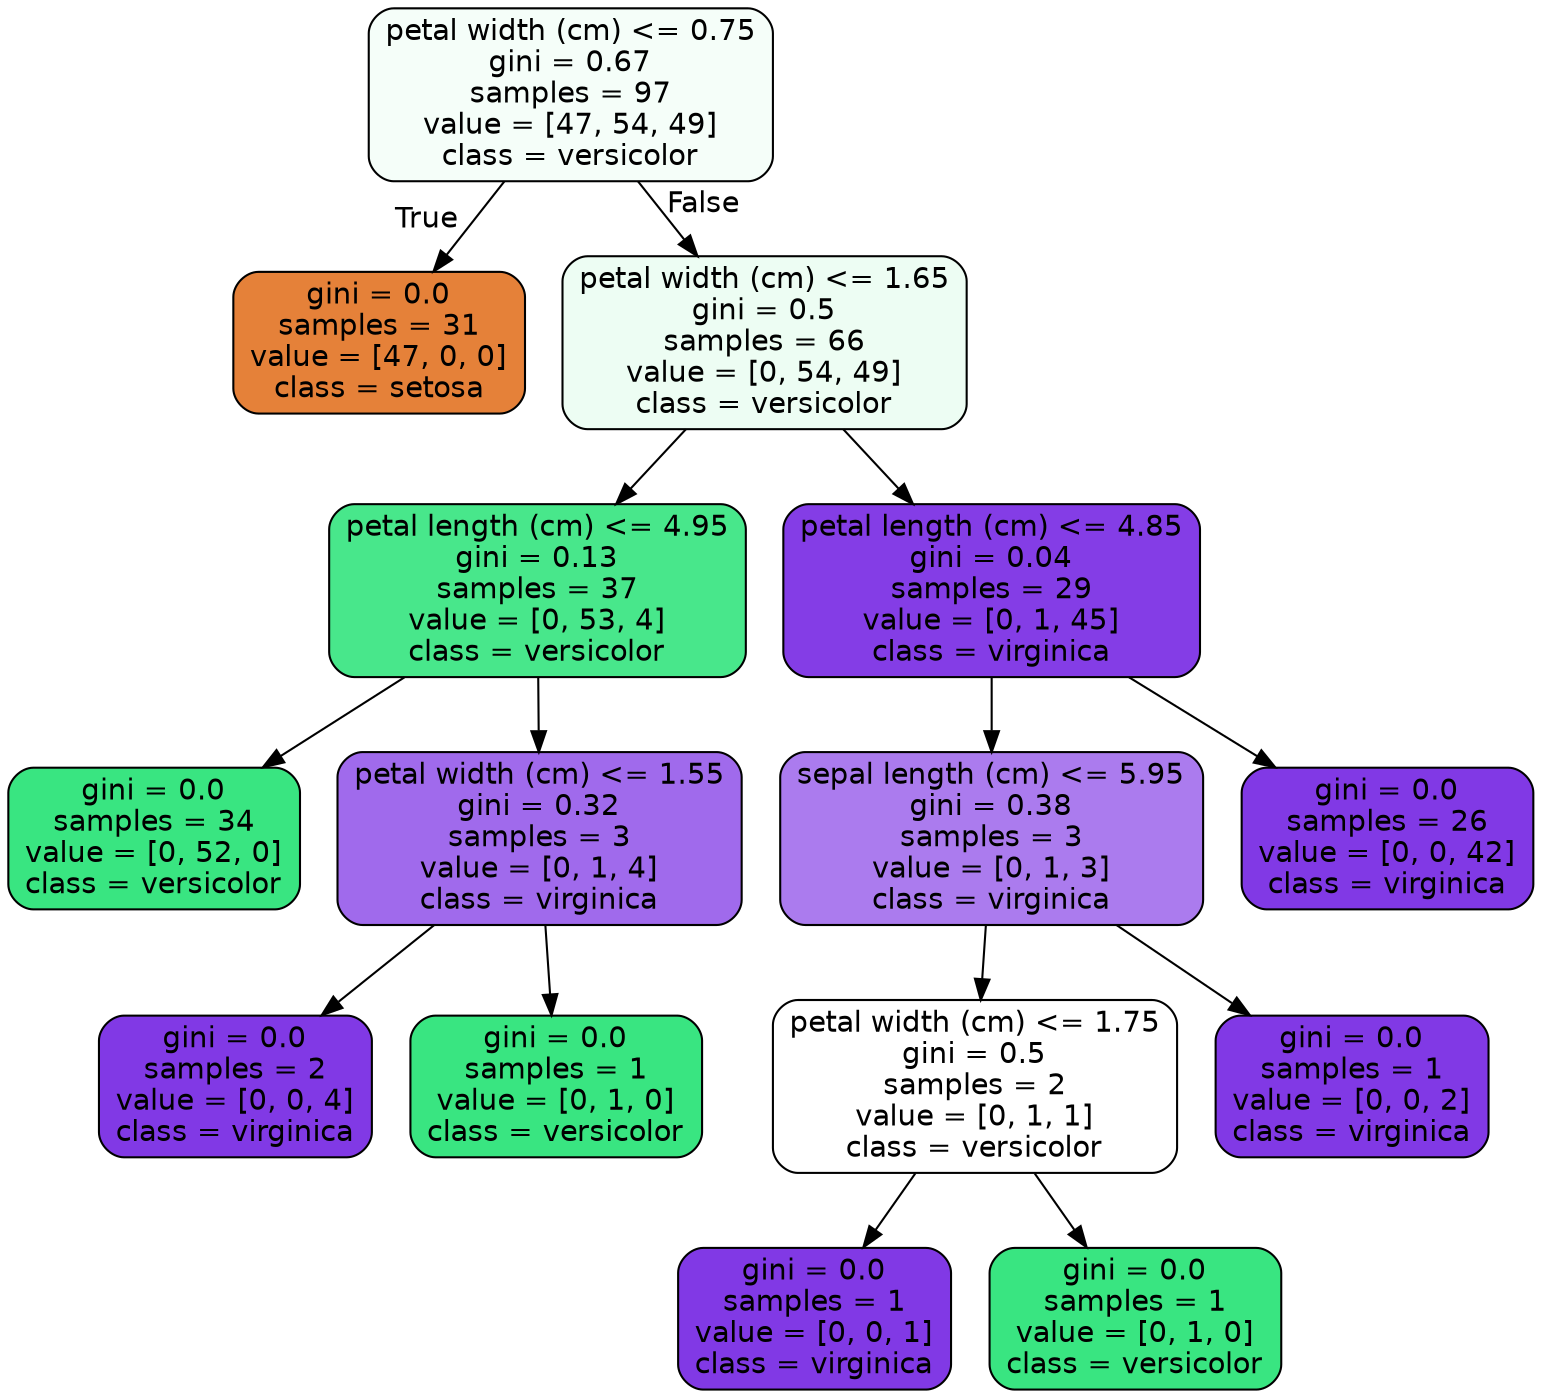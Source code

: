 digraph Tree {
node [shape=box, style="filled, rounded", color="black", fontname=helvetica] ;
edge [fontname=helvetica] ;
0 [label="petal width (cm) <= 0.75\ngini = 0.67\nsamples = 97\nvalue = [47, 54, 49]\nclass = versicolor", fillcolor="#f5fef9"] ;
1 [label="gini = 0.0\nsamples = 31\nvalue = [47, 0, 0]\nclass = setosa", fillcolor="#e58139"] ;
0 -> 1 [labeldistance=2.5, labelangle=45, headlabel="True"] ;
2 [label="petal width (cm) <= 1.65\ngini = 0.5\nsamples = 66\nvalue = [0, 54, 49]\nclass = versicolor", fillcolor="#edfdf3"] ;
0 -> 2 [labeldistance=2.5, labelangle=-45, headlabel="False"] ;
3 [label="petal length (cm) <= 4.95\ngini = 0.13\nsamples = 37\nvalue = [0, 53, 4]\nclass = versicolor", fillcolor="#48e78b"] ;
2 -> 3 ;
4 [label="gini = 0.0\nsamples = 34\nvalue = [0, 52, 0]\nclass = versicolor", fillcolor="#39e581"] ;
3 -> 4 ;
5 [label="petal width (cm) <= 1.55\ngini = 0.32\nsamples = 3\nvalue = [0, 1, 4]\nclass = virginica", fillcolor="#a06aec"] ;
3 -> 5 ;
6 [label="gini = 0.0\nsamples = 2\nvalue = [0, 0, 4]\nclass = virginica", fillcolor="#8139e5"] ;
5 -> 6 ;
7 [label="gini = 0.0\nsamples = 1\nvalue = [0, 1, 0]\nclass = versicolor", fillcolor="#39e581"] ;
5 -> 7 ;
8 [label="petal length (cm) <= 4.85\ngini = 0.04\nsamples = 29\nvalue = [0, 1, 45]\nclass = virginica", fillcolor="#843de6"] ;
2 -> 8 ;
9 [label="sepal length (cm) <= 5.95\ngini = 0.38\nsamples = 3\nvalue = [0, 1, 3]\nclass = virginica", fillcolor="#ab7bee"] ;
8 -> 9 ;
10 [label="petal width (cm) <= 1.75\ngini = 0.5\nsamples = 2\nvalue = [0, 1, 1]\nclass = versicolor", fillcolor="#ffffff"] ;
9 -> 10 ;
11 [label="gini = 0.0\nsamples = 1\nvalue = [0, 0, 1]\nclass = virginica", fillcolor="#8139e5"] ;
10 -> 11 ;
12 [label="gini = 0.0\nsamples = 1\nvalue = [0, 1, 0]\nclass = versicolor", fillcolor="#39e581"] ;
10 -> 12 ;
13 [label="gini = 0.0\nsamples = 1\nvalue = [0, 0, 2]\nclass = virginica", fillcolor="#8139e5"] ;
9 -> 13 ;
14 [label="gini = 0.0\nsamples = 26\nvalue = [0, 0, 42]\nclass = virginica", fillcolor="#8139e5"] ;
8 -> 14 ;
}